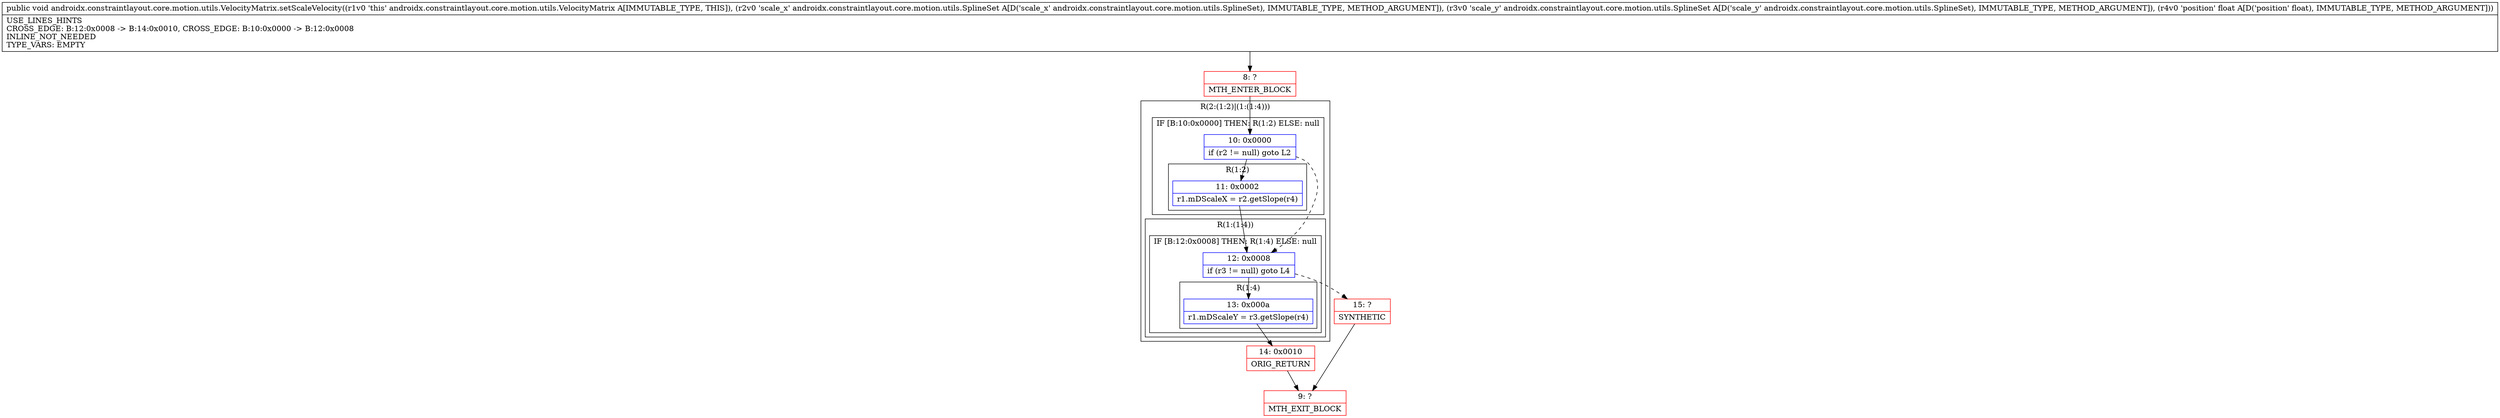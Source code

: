 digraph "CFG forandroidx.constraintlayout.core.motion.utils.VelocityMatrix.setScaleVelocity(Landroidx\/constraintlayout\/core\/motion\/utils\/SplineSet;Landroidx\/constraintlayout\/core\/motion\/utils\/SplineSet;F)V" {
subgraph cluster_Region_1996594121 {
label = "R(2:(1:2)|(1:(1:4)))";
node [shape=record,color=blue];
subgraph cluster_IfRegion_6304165 {
label = "IF [B:10:0x0000] THEN: R(1:2) ELSE: null";
node [shape=record,color=blue];
Node_10 [shape=record,label="{10\:\ 0x0000|if (r2 != null) goto L2\l}"];
subgraph cluster_Region_805991125 {
label = "R(1:2)";
node [shape=record,color=blue];
Node_11 [shape=record,label="{11\:\ 0x0002|r1.mDScaleX = r2.getSlope(r4)\l}"];
}
}
subgraph cluster_Region_741851742 {
label = "R(1:(1:4))";
node [shape=record,color=blue];
subgraph cluster_IfRegion_1469307842 {
label = "IF [B:12:0x0008] THEN: R(1:4) ELSE: null";
node [shape=record,color=blue];
Node_12 [shape=record,label="{12\:\ 0x0008|if (r3 != null) goto L4\l}"];
subgraph cluster_Region_1459565964 {
label = "R(1:4)";
node [shape=record,color=blue];
Node_13 [shape=record,label="{13\:\ 0x000a|r1.mDScaleY = r3.getSlope(r4)\l}"];
}
}
}
}
Node_8 [shape=record,color=red,label="{8\:\ ?|MTH_ENTER_BLOCK\l}"];
Node_14 [shape=record,color=red,label="{14\:\ 0x0010|ORIG_RETURN\l}"];
Node_9 [shape=record,color=red,label="{9\:\ ?|MTH_EXIT_BLOCK\l}"];
Node_15 [shape=record,color=red,label="{15\:\ ?|SYNTHETIC\l}"];
MethodNode[shape=record,label="{public void androidx.constraintlayout.core.motion.utils.VelocityMatrix.setScaleVelocity((r1v0 'this' androidx.constraintlayout.core.motion.utils.VelocityMatrix A[IMMUTABLE_TYPE, THIS]), (r2v0 'scale_x' androidx.constraintlayout.core.motion.utils.SplineSet A[D('scale_x' androidx.constraintlayout.core.motion.utils.SplineSet), IMMUTABLE_TYPE, METHOD_ARGUMENT]), (r3v0 'scale_y' androidx.constraintlayout.core.motion.utils.SplineSet A[D('scale_y' androidx.constraintlayout.core.motion.utils.SplineSet), IMMUTABLE_TYPE, METHOD_ARGUMENT]), (r4v0 'position' float A[D('position' float), IMMUTABLE_TYPE, METHOD_ARGUMENT]))  | USE_LINES_HINTS\lCROSS_EDGE: B:12:0x0008 \-\> B:14:0x0010, CROSS_EDGE: B:10:0x0000 \-\> B:12:0x0008\lINLINE_NOT_NEEDED\lTYPE_VARS: EMPTY\l}"];
MethodNode -> Node_8;Node_10 -> Node_11;
Node_10 -> Node_12[style=dashed];
Node_11 -> Node_12;
Node_12 -> Node_13;
Node_12 -> Node_15[style=dashed];
Node_13 -> Node_14;
Node_8 -> Node_10;
Node_14 -> Node_9;
Node_15 -> Node_9;
}

